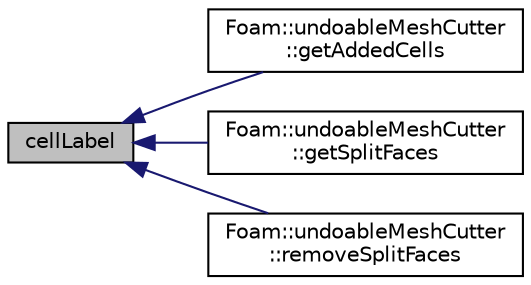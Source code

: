 digraph "cellLabel"
{
  bgcolor="transparent";
  edge [fontname="Helvetica",fontsize="10",labelfontname="Helvetica",labelfontsize="10"];
  node [fontname="Helvetica",fontsize="10",shape=record];
  rankdir="LR";
  Node1 [label="cellLabel",height=0.2,width=0.4,color="black", fillcolor="grey75", style="filled", fontcolor="black"];
  Node1 -> Node2 [dir="back",color="midnightblue",fontsize="10",style="solid",fontname="Helvetica"];
  Node2 [label="Foam::undoableMeshCutter\l::getAddedCells",height=0.2,width=0.4,color="black",URL="$a02735.html#a40cab529f2be9a13c3a42e58c934a750",tooltip="Like getSplitFaces but returns map from original to added cell. "];
  Node1 -> Node3 [dir="back",color="midnightblue",fontsize="10",style="solid",fontname="Helvetica"];
  Node3 [label="Foam::undoableMeshCutter\l::getSplitFaces",height=0.2,width=0.4,color="black",URL="$a02735.html#a45f35918f08160cc9efbc41ce16e8fc1",tooltip="Calculate split faces from current liveCells. Only. "];
  Node1 -> Node4 [dir="back",color="midnightblue",fontsize="10",style="solid",fontname="Helvetica"];
  Node4 [label="Foam::undoableMeshCutter\l::removeSplitFaces",height=0.2,width=0.4,color="black",URL="$a02735.html#afded860e134d9338c8bf9641a8c5e3c2",tooltip="Remove some refinement. Needs to be supplied subset of. "];
}
